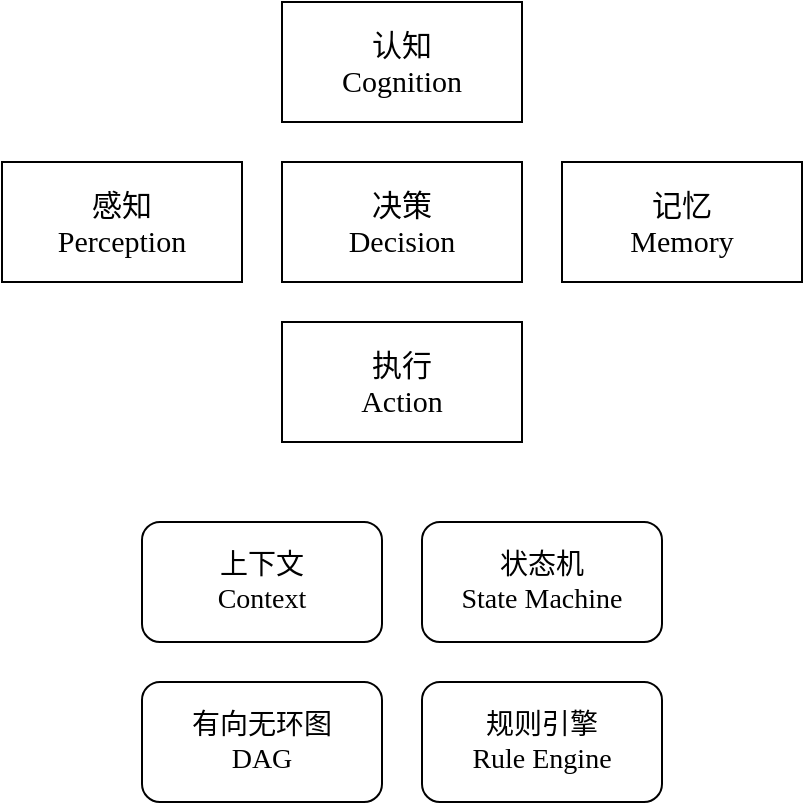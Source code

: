 <mxfile version="24.1.0" type="device">
  <diagram name="第 1 页" id="LNhqCl8ab5pHsk8NkAdL">
    <mxGraphModel dx="734" dy="559" grid="1" gridSize="10" guides="1" tooltips="1" connect="1" arrows="1" fold="1" page="1" pageScale="1" pageWidth="827" pageHeight="1169" math="0" shadow="0">
      <root>
        <mxCell id="0" />
        <mxCell id="1" parent="0" />
        <mxCell id="1yU0fAfQDo2WwsPi-n9g-1" value="感知&lt;div&gt;Perception&lt;/div&gt;" style="rounded=0;whiteSpace=wrap;html=1;fontSize=15;fontFamily=Garamond;" parent="1" vertex="1">
          <mxGeometry x="180" y="120" width="120" height="60" as="geometry" />
        </mxCell>
        <mxCell id="1yU0fAfQDo2WwsPi-n9g-2" value="决策&lt;div&gt;Decision&lt;/div&gt;" style="rounded=0;whiteSpace=wrap;html=1;fontSize=15;fontFamily=Garamond;" parent="1" vertex="1">
          <mxGeometry x="320" y="120" width="120" height="60" as="geometry" />
        </mxCell>
        <mxCell id="1yU0fAfQDo2WwsPi-n9g-3" value="认知&lt;div&gt;Cognition&lt;/div&gt;" style="rounded=0;whiteSpace=wrap;html=1;fontSize=15;fontFamily=Garamond;" parent="1" vertex="1">
          <mxGeometry x="320" y="40" width="120" height="60" as="geometry" />
        </mxCell>
        <mxCell id="1yU0fAfQDo2WwsPi-n9g-4" value="执行&lt;div&gt;Action&lt;/div&gt;" style="rounded=0;whiteSpace=wrap;html=1;fontSize=15;fontFamily=Garamond;" parent="1" vertex="1">
          <mxGeometry x="320" y="200" width="120" height="60" as="geometry" />
        </mxCell>
        <mxCell id="1yU0fAfQDo2WwsPi-n9g-5" value="记忆&lt;div&gt;Memory&lt;/div&gt;" style="rounded=0;whiteSpace=wrap;html=1;fontFamily=Garamond;fontSize=15;" parent="1" vertex="1">
          <mxGeometry x="460" y="120" width="120" height="60" as="geometry" />
        </mxCell>
        <mxCell id="1yU0fAfQDo2WwsPi-n9g-6" value="上下文&lt;div&gt;Context&lt;/div&gt;" style="rounded=1;whiteSpace=wrap;html=1;fontSize=14;fontFamily=Garamond;" parent="1" vertex="1">
          <mxGeometry x="250" y="300" width="120" height="60" as="geometry" />
        </mxCell>
        <mxCell id="1yU0fAfQDo2WwsPi-n9g-7" value="状态机&lt;div&gt;State Machine&lt;/div&gt;" style="rounded=1;whiteSpace=wrap;html=1;fontSize=14;fontFamily=Garamond;" parent="1" vertex="1">
          <mxGeometry x="390" y="300" width="120" height="60" as="geometry" />
        </mxCell>
        <mxCell id="1yU0fAfQDo2WwsPi-n9g-8" value="&lt;div&gt;有向无环图&lt;/div&gt;DAG" style="rounded=1;whiteSpace=wrap;html=1;fontSize=14;fontFamily=Garamond;" parent="1" vertex="1">
          <mxGeometry x="250" y="380" width="120" height="60" as="geometry" />
        </mxCell>
        <mxCell id="1yU0fAfQDo2WwsPi-n9g-9" value="&lt;div&gt;规则引擎&lt;/div&gt;Rule Engine" style="rounded=1;whiteSpace=wrap;html=1;fontSize=14;fontFamily=Garamond;" parent="1" vertex="1">
          <mxGeometry x="390" y="380" width="120" height="60" as="geometry" />
        </mxCell>
      </root>
    </mxGraphModel>
  </diagram>
</mxfile>
